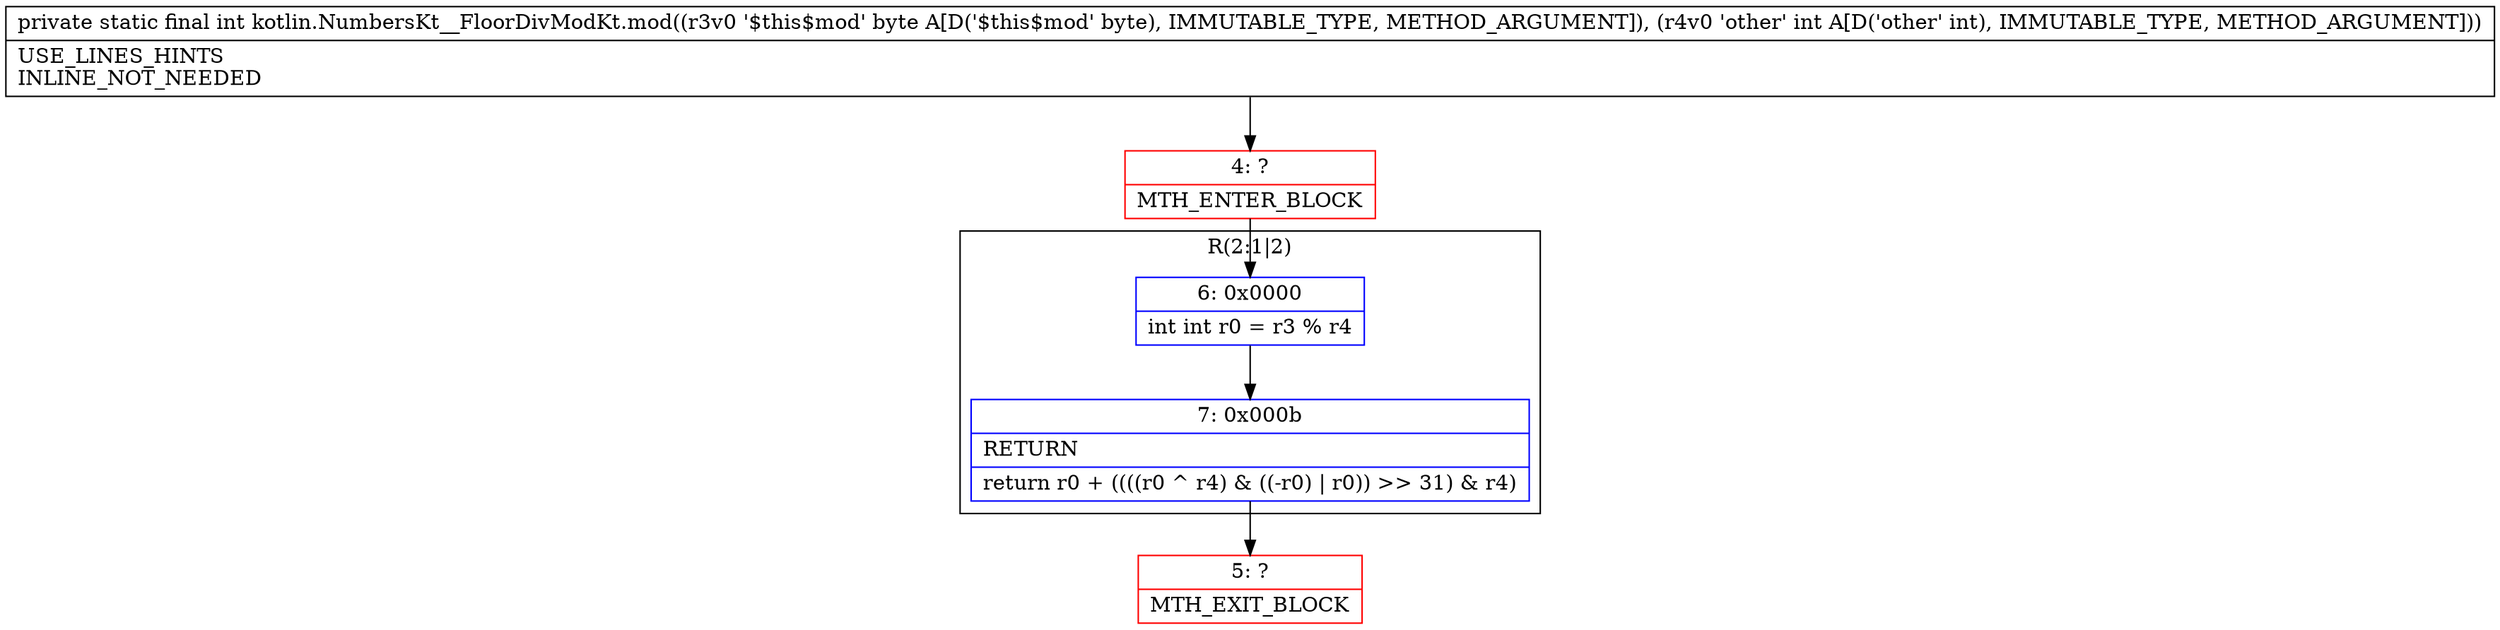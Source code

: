 digraph "CFG forkotlin.NumbersKt__FloorDivModKt.mod(BI)I" {
subgraph cluster_Region_1017318732 {
label = "R(2:1|2)";
node [shape=record,color=blue];
Node_6 [shape=record,label="{6\:\ 0x0000|int int r0 = r3 % r4\l}"];
Node_7 [shape=record,label="{7\:\ 0x000b|RETURN\l|return r0 + ((((r0 ^ r4) & ((\-r0) \| r0)) \>\> 31) & r4)\l}"];
}
Node_4 [shape=record,color=red,label="{4\:\ ?|MTH_ENTER_BLOCK\l}"];
Node_5 [shape=record,color=red,label="{5\:\ ?|MTH_EXIT_BLOCK\l}"];
MethodNode[shape=record,label="{private static final int kotlin.NumbersKt__FloorDivModKt.mod((r3v0 '$this$mod' byte A[D('$this$mod' byte), IMMUTABLE_TYPE, METHOD_ARGUMENT]), (r4v0 'other' int A[D('other' int), IMMUTABLE_TYPE, METHOD_ARGUMENT]))  | USE_LINES_HINTS\lINLINE_NOT_NEEDED\l}"];
MethodNode -> Node_4;Node_6 -> Node_7;
Node_7 -> Node_5;
Node_4 -> Node_6;
}

